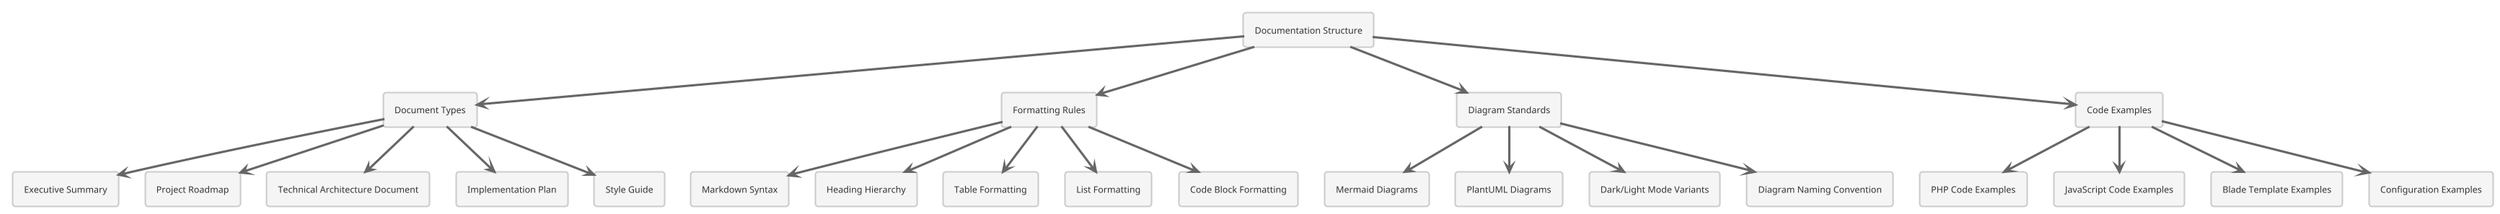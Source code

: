 @startuml Documentation Style Guide (Light Mode)

' Light mode theme
!theme cerulean
skinparam backgroundColor #FFFFFF
skinparam ArrowColor #666666
skinparam shadowing false
skinparam DefaultFontColor #333333

' Define styles
skinparam rectangle {
    BackgroundColor #f5f5f5
    BorderColor #cccccc
    FontColor #333333
}

' Main components
rectangle "Documentation Structure" as A

' Main categories
rectangle "Document Types" as B
rectangle "Formatting Rules" as C
rectangle "Diagram Standards" as D
rectangle "Code Examples" as E

' Document types
rectangle "Executive Summary" as B1
rectangle "Project Roadmap" as B2
rectangle "Technical Architecture Document" as B3
rectangle "Implementation Plan" as B4
rectangle "Style Guide" as B5

' Formatting rules
rectangle "Markdown Syntax" as C1
rectangle "Heading Hierarchy" as C2
rectangle "Table Formatting" as C3
rectangle "List Formatting" as C4
rectangle "Code Block Formatting" as C5

' Diagram standards
rectangle "Mermaid Diagrams" as D1
rectangle "PlantUML Diagrams" as D2
rectangle "Dark/Light Mode Variants" as D3
rectangle "Diagram Naming Convention" as D4

' Code examples
rectangle "PHP Code Examples" as E1
rectangle "JavaScript Code Examples" as E2
rectangle "Blade Template Examples" as E3
rectangle "Configuration Examples" as E4

' Connections
A --> B
A --> C
A --> D
A --> E

B --> B1
B --> B2
B --> B3
B --> B4
B --> B5

C --> C1
C --> C2
C --> C3
C --> C4
C --> C5

D --> D1
D --> D2
D --> D3
D --> D4

E --> E1
E --> E2
E --> E3
E --> E4

@enduml
